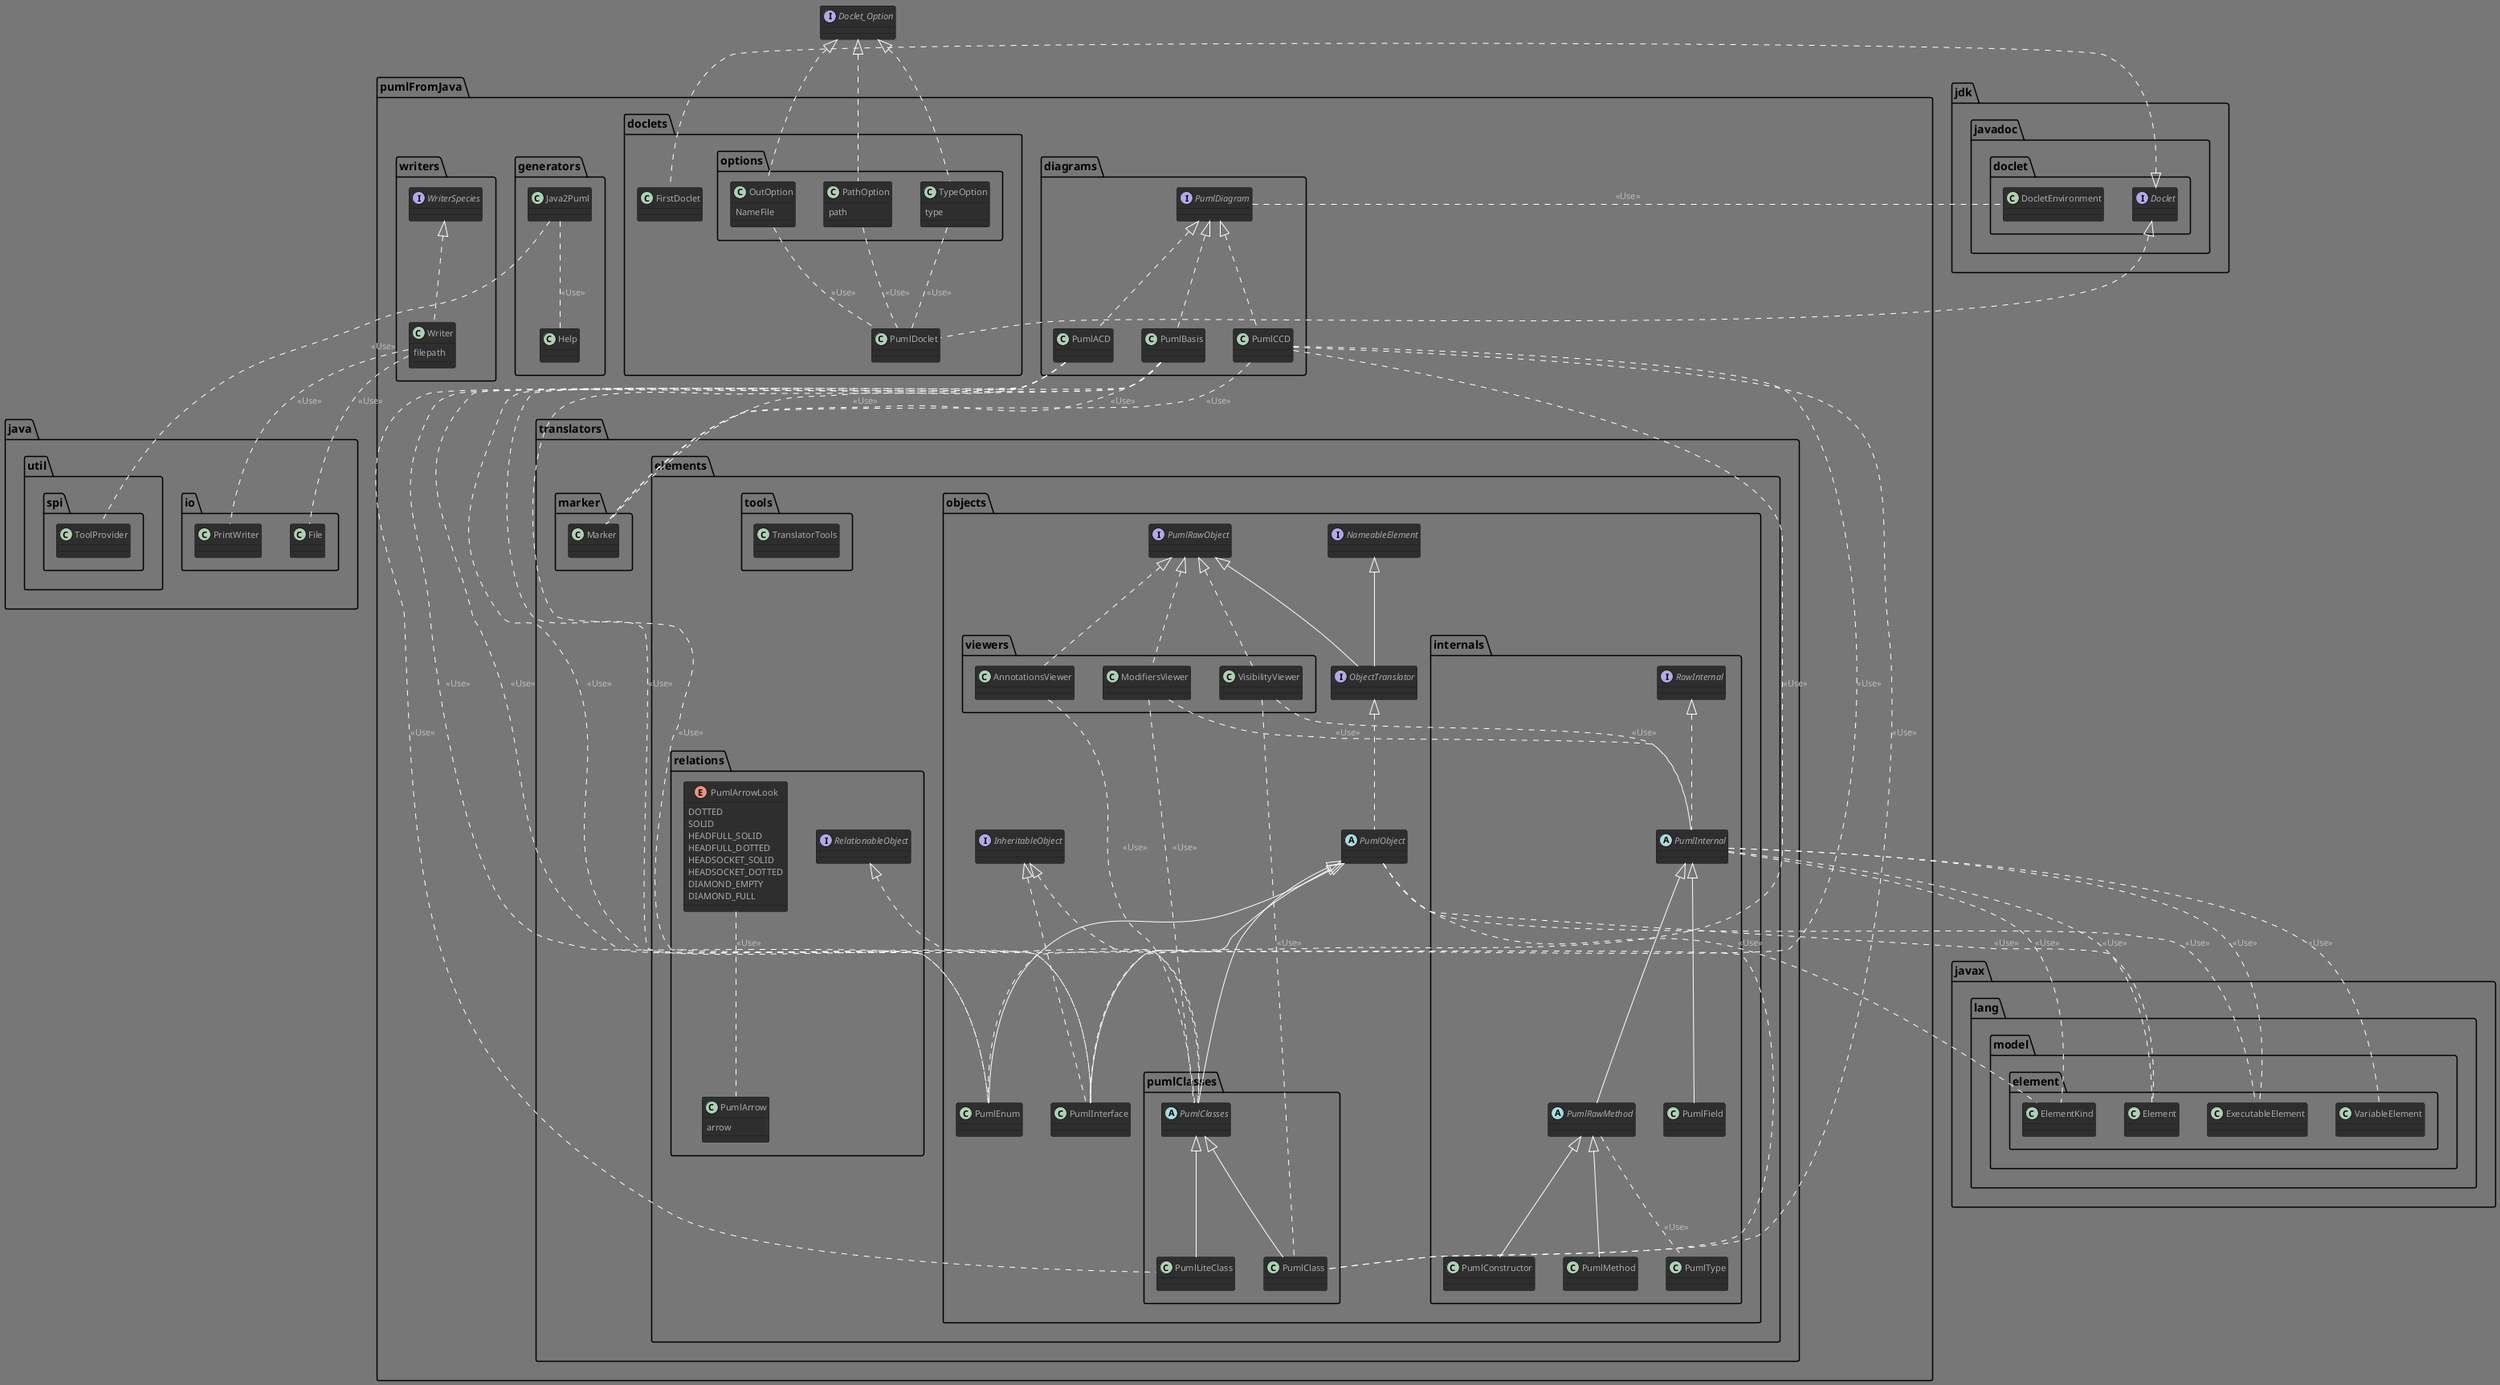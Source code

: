 @startuml
!theme reddress-darkgreen

class pumlFromJava.diagrams.PumlACD implements pumlFromJava.diagrams.PumlDiagram

class pumlFromJava.diagrams.PumlBasis implements pumlFromJava.diagrams.PumlDiagram

class pumlFromJava.diagrams.PumlCCD implements pumlFromJava.diagrams.PumlDiagram

interface pumlFromJava.diagrams.PumlDiagram
class pumlFromJava.doclets.FirstDoclet implements jdk.javadoc.doclet.Doclet

class pumlFromJava.doclets.PumlDoclet implements jdk.javadoc.doclet.Doclet

class pumlFromJava.doclets.options.OutOption implements Doclet_Option{
NameFile

}

class pumlFromJava.doclets.options.PathOption implements Doclet_Option {
path

}

class pumlFromJava.doclets.options.TypeOption implements Doclet_Option {
type

}

class pumlFromJava.generators.Help

class pumlFromJava.generators.Java2Puml

interface pumlFromJava.translators.elements.objects.InheritableObject
interface pumlFromJava.translators.elements.objects.NameableElement
interface pumlFromJava.translators.elements.objects.ObjectTranslator extends pumlFromJava.translators.elements.objects.PumlRawObject, pumlFromJava.translators.elements.objects.NameableElement
class pumlFromJava.translators.elements.objects.PumlEnum extends pumlFromJava.translators.elements.objects.PumlObject

class pumlFromJava.translators.elements.objects.PumlInterface extends pumlFromJava.translators.elements.objects.PumlObject implements pumlFromJava.translators.elements.objects.InheritableObject

abstract pumlFromJava.translators.elements.objects.PumlObject implements pumlFromJava.translators.elements.objects.ObjectTranslator

interface pumlFromJava.translators.elements.objects.PumlRawObject
class pumlFromJava.translators.elements.objects.internals.PumlConstructor extends pumlFromJava.translators.elements.objects.internals.PumlRawMethod

class pumlFromJava.translators.elements.objects.internals.PumlField extends pumlFromJava.translators.elements.objects.internals.PumlInternal

abstract pumlFromJava.translators.elements.objects.internals.PumlInternal implements pumlFromJava.translators.elements.objects.internals.RawInternal

class pumlFromJava.translators.elements.objects.internals.PumlMethod extends pumlFromJava.translators.elements.objects.internals.PumlRawMethod

abstract pumlFromJava.translators.elements.objects.internals.PumlRawMethod extends pumlFromJava.translators.elements.objects.internals.PumlInternal

class pumlFromJava.translators.elements.objects.internals.PumlType

interface pumlFromJava.translators.elements.objects.internals.RawInternal
class pumlFromJava.translators.elements.objects.pumlClasses.PumlClass extends pumlFromJava.translators.elements.objects.pumlClasses.PumlClasses

abstract pumlFromJava.translators.elements.objects.pumlClasses.PumlClasses extends pumlFromJava.translators.elements.objects.PumlObject implements pumlFromJava.translators.elements.objects.InheritableObject, pumlFromJava.translators.elements.relations.RelationableObject

class pumlFromJava.translators.elements.objects.pumlClasses.PumlLiteClass extends pumlFromJava.translators.elements.objects.pumlClasses.PumlClasses

class pumlFromJava.translators.elements.objects.viewers.AnnotationsViewer implements pumlFromJava.translators.elements.objects.PumlRawObject

class pumlFromJava.translators.elements.objects.viewers.ModifiersViewer implements pumlFromJava.translators.elements.objects.PumlRawObject

class pumlFromJava.translators.elements.objects.viewers.VisibilityViewer implements pumlFromJava.translators.elements.objects.PumlRawObject

class pumlFromJava.translators.elements.relations.PumlArrow {
arrow

}

enum pumlFromJava.translators.elements.relations.PumlArrowLook {
DOTTED
SOLID
HEADFULL_SOLID
HEADFULL_DOTTED
HEADSOCKET_SOLID
HEADSOCKET_DOTTED
DIAMOND_EMPTY
DIAMOND_FULL

}
interface pumlFromJava.translators.elements.relations.RelationableObject
class pumlFromJava.translators.elements.tools.TranslatorTools

class pumlFromJava.translators.marker.Marker

class pumlFromJava.writers.Writer implements pumlFromJava.writers.WriterSpecies {
filepath

}

interface pumlFromJava.writers.WriterSpecies
pumlFromJava.doclets.options.PathOption .. PumlDoclet : <<Use>>
pumlFromJava.doclets.options.OutOption .. PumlDoclet : <<Use>>
pumlFromJava.doclets.options.TypeOption .. PumlDoclet : <<Use>>
pumlFromJava.translators.elements.objects.viewers.VisibilityViewer .. PumlInternal : <<Use>>
pumlFromJava.translators.elements.objects.viewers.ModifiersViewer .. PumlInternal : <<Use>>
pumlFromJava.translators.elements.objects.viewers.VisibilityViewer .. PumlClass : <<Use>>
pumlFromJava.translators.elements.objects.viewers.ModifiersViewer .. PumlClasses : <<Use>>
pumlFromJava.translators.elements.objects.viewers.AnnotationsViewer .. PumlClasses : <<Use>>
pumlFromJava.translators.elements.relations.PumlArrowLook .. PumlArrow : <<Use>>

/' ajouts manuels '/
pumlFromJava.diagrams.PumlBasis .. pumlFromJava.translators.marker.Marker : <<Use>>
pumlFromJava.diagrams.PumlBasis .. pumlFromJava.translators.elements.objects.PumlInterface : <<Use>>
pumlFromJava.diagrams.PumlBasis ..  pumlFromJava.translators.elements.objects.PumlEnum  : <<Use>>
pumlFromJava.diagrams.PumlBasis ..  pumlFromJava.translators.elements.objects.pumlClasses.PumlClass : <<Use>>
pumlFromJava.diagrams.PumlDiagram .. jdk.javadoc.doclet.DocletEnvironment : <<Use>>
pumlFromJava.diagrams.PumlCCD .. pumlFromJava.translators.marker.Marker : <<Use>>
pumlFromJava.diagrams.PumlCCD .. pumlFromJava.translators.elements.objects.PumlInterface : <<Use>>
pumlFromJava.diagrams.PumlCCD ..  pumlFromJava.translators.elements.objects.PumlEnum  : <<Use>>
pumlFromJava.diagrams.PumlCCD ..  pumlFromJava.translators.elements.objects.pumlClasses.PumlClass : <<Use>>
pumlFromJava.diagrams.PumlACD .. pumlFromJava.translators.marker.Marker : <<Use>>
pumlFromJava.diagrams.PumlACD .. pumlFromJava.translators.elements.objects.PumlInterface : <<Use>>
pumlFromJava.diagrams.PumlACD ..  pumlFromJava.translators.elements.objects.PumlEnum  : <<Use>>
pumlFromJava.diagrams.PumlACD ..  pumlFromJava.translators.elements.objects.pumlClasses.PumlLiteClass : <<Use>>
pumlFromJava.generators.Java2Puml .. pumlFromJava.generators.Help : <<Use>>
pumlFromJava.generators.Java2Puml .. java.util.spi.ToolProvider : <<Use>>
pumlFromJava.translators.elements.objects.internals.PumlInternal .. javax.lang.model.element.Element : <<Use>>
pumlFromJava.translators.elements.objects.internals.PumlInternal .. javax.lang.model.element.ElementKind : <<Use>>
pumlFromJava.translators.elements.objects.internals.PumlInternal .. javax.lang.model.element.ExecutableElement : <<Use>>
pumlFromJava.translators.elements.objects.internals.PumlInternal .. javax.lang.model.element.VariableElement : <<Use>>
pumlFromJava.translators.elements.objects.internals.PumlRawMethod .. pumlFromJava.translators.elements.objects.internals.PumlType : <<Use>>
pumlFromJava.translators.elements.objects.PumlObject .. javax.lang.model.element.Element : <<Use>>
pumlFromJava.translators.elements.objects.PumlObject .. javax.lang.model.element.ElementKind : <<Use>>
pumlFromJava.translators.elements.objects.PumlObject .. javax.lang.model.element.ExecutableElement : <<Use>>
pumlFromJava.writers.Writer .. java.io.File : <<Use>>
pumlFromJava.writers.Writer .. java.io.PrintWriter : <<Use>>


@enduml

